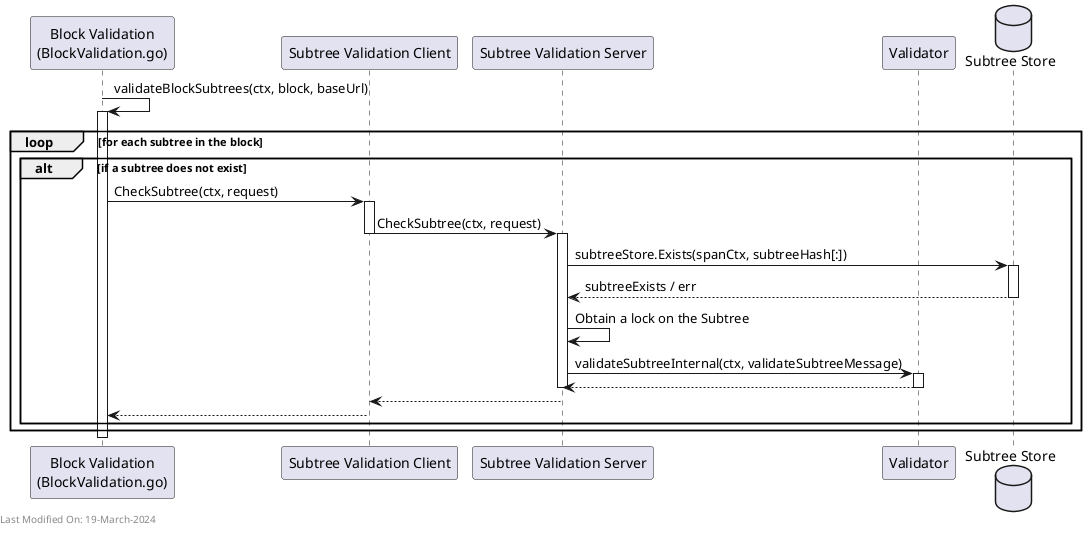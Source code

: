 @startuml
participant "Block Validation\n(BlockValidation.go)" as BV
participant "Subtree Validation Client" as SVC
participant "Subtree Validation Server" as SVS
participant "Validator" as Validator
database "Subtree Store" as SubtreeStore

BV -> BV: validateBlockSubtrees(ctx, block, baseUrl)
activate BV

loop for each subtree in the block

    alt if a subtree does not exist
        BV -> SVC: CheckSubtree(ctx, request)
        activate SVC
        SVC -> SVS: CheckSubtree(ctx, request)
        deactivate SVC
        activate SVS

        SVS -> SubtreeStore: subtreeStore.Exists(spanCtx, subtreeHash[:])

        activate SubtreeStore
        SubtreeStore --> SVS: subtreeExists / err
        deactivate SubtreeStore

        SVS -> SVS: Obtain a lock on the Subtree

        SVS -> Validator: validateSubtreeInternal(ctx, validateSubtreeMessage)
        activate Validator

        Validator --> SVS

        deactivate Validator
        deactivate SVS

        deactivate Validator
        SVS --> SVC
        SVC --> BV
    end
end

deactivate BV
left footer Last Modified On: 19-March-2024

@enduml
